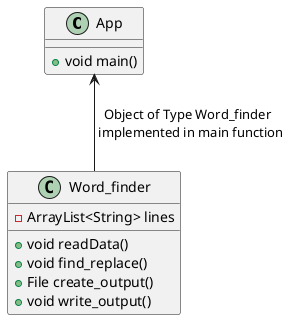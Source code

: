 @startuml

class App{
    +void main()
}

class Word_finder{
    -ArrayList<String> lines

    +void readData()
    +void find_replace()
    +File create_output()
    +void write_output()

}

App <-- Word_finder : Object of Type Word_finder \n implemented in main function

@enduml